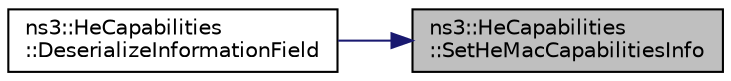 digraph "ns3::HeCapabilities::SetHeMacCapabilitiesInfo"
{
 // LATEX_PDF_SIZE
  edge [fontname="Helvetica",fontsize="10",labelfontname="Helvetica",labelfontsize="10"];
  node [fontname="Helvetica",fontsize="10",shape=record];
  rankdir="RL";
  Node1 [label="ns3::HeCapabilities\l::SetHeMacCapabilitiesInfo",height=0.2,width=0.4,color="black", fillcolor="grey75", style="filled", fontcolor="black",tooltip="Set the HE MAC Capabilities Info field in the HE Capabilities information element."];
  Node1 -> Node2 [dir="back",color="midnightblue",fontsize="10",style="solid",fontname="Helvetica"];
  Node2 [label="ns3::HeCapabilities\l::DeserializeInformationField",height=0.2,width=0.4,color="black", fillcolor="white", style="filled",URL="$classns3_1_1_he_capabilities.html#abe136c82493c270542f2dec0c7f2c849",tooltip="Deserialize information (i.e., the body of the IE, not including the Element ID and length octets)"];
}
